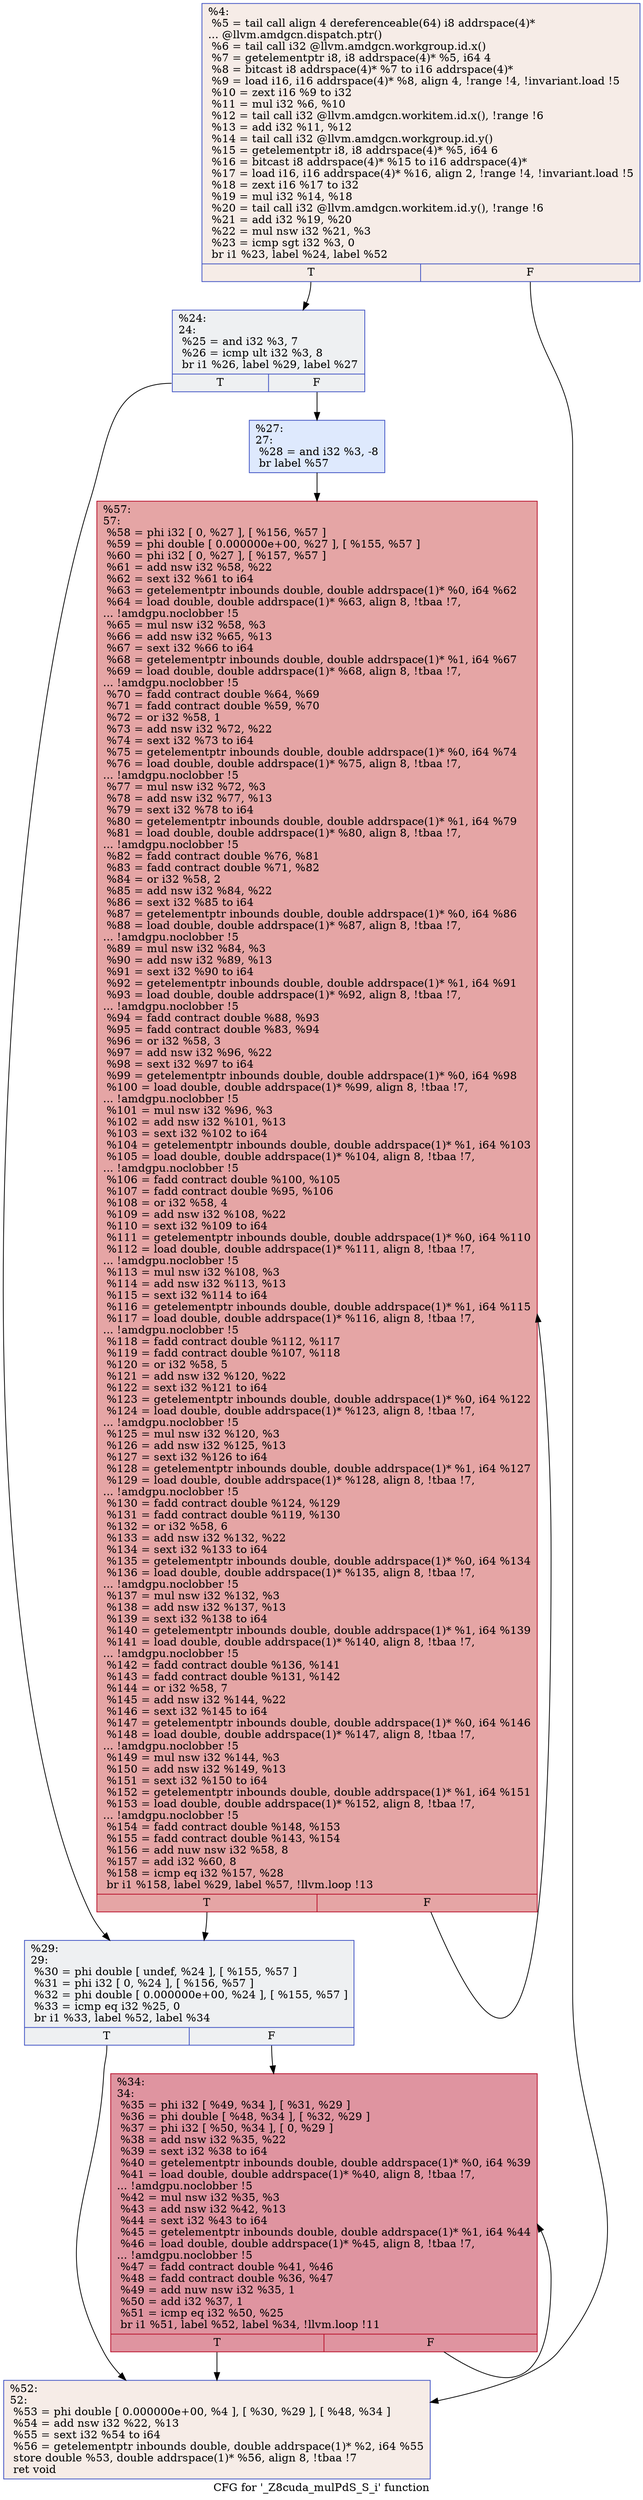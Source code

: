 digraph "CFG for '_Z8cuda_mulPdS_S_i' function" {
	label="CFG for '_Z8cuda_mulPdS_S_i' function";

	Node0x46b4b70 [shape=record,color="#3d50c3ff", style=filled, fillcolor="#ead5c970",label="{%4:\l  %5 = tail call align 4 dereferenceable(64) i8 addrspace(4)*\l... @llvm.amdgcn.dispatch.ptr()\l  %6 = tail call i32 @llvm.amdgcn.workgroup.id.x()\l  %7 = getelementptr i8, i8 addrspace(4)* %5, i64 4\l  %8 = bitcast i8 addrspace(4)* %7 to i16 addrspace(4)*\l  %9 = load i16, i16 addrspace(4)* %8, align 4, !range !4, !invariant.load !5\l  %10 = zext i16 %9 to i32\l  %11 = mul i32 %6, %10\l  %12 = tail call i32 @llvm.amdgcn.workitem.id.x(), !range !6\l  %13 = add i32 %11, %12\l  %14 = tail call i32 @llvm.amdgcn.workgroup.id.y()\l  %15 = getelementptr i8, i8 addrspace(4)* %5, i64 6\l  %16 = bitcast i8 addrspace(4)* %15 to i16 addrspace(4)*\l  %17 = load i16, i16 addrspace(4)* %16, align 2, !range !4, !invariant.load !5\l  %18 = zext i16 %17 to i32\l  %19 = mul i32 %14, %18\l  %20 = tail call i32 @llvm.amdgcn.workitem.id.y(), !range !6\l  %21 = add i32 %19, %20\l  %22 = mul nsw i32 %21, %3\l  %23 = icmp sgt i32 %3, 0\l  br i1 %23, label %24, label %52\l|{<s0>T|<s1>F}}"];
	Node0x46b4b70:s0 -> Node0x46b8560;
	Node0x46b4b70:s1 -> Node0x46b85f0;
	Node0x46b8560 [shape=record,color="#3d50c3ff", style=filled, fillcolor="#d9dce170",label="{%24:\l24:                                               \l  %25 = and i32 %3, 7\l  %26 = icmp ult i32 %3, 8\l  br i1 %26, label %29, label %27\l|{<s0>T|<s1>F}}"];
	Node0x46b8560:s0 -> Node0x46b88b0;
	Node0x46b8560:s1 -> Node0x46b8900;
	Node0x46b8900 [shape=record,color="#3d50c3ff", style=filled, fillcolor="#b5cdfa70",label="{%27:\l27:                                               \l  %28 = and i32 %3, -8\l  br label %57\l}"];
	Node0x46b8900 -> Node0x46b8b00;
	Node0x46b88b0 [shape=record,color="#3d50c3ff", style=filled, fillcolor="#d9dce170",label="{%29:\l29:                                               \l  %30 = phi double [ undef, %24 ], [ %155, %57 ]\l  %31 = phi i32 [ 0, %24 ], [ %156, %57 ]\l  %32 = phi double [ 0.000000e+00, %24 ], [ %155, %57 ]\l  %33 = icmp eq i32 %25, 0\l  br i1 %33, label %52, label %34\l|{<s0>T|<s1>F}}"];
	Node0x46b88b0:s0 -> Node0x46b85f0;
	Node0x46b88b0:s1 -> Node0x46b6d70;
	Node0x46b6d70 [shape=record,color="#b70d28ff", style=filled, fillcolor="#b70d2870",label="{%34:\l34:                                               \l  %35 = phi i32 [ %49, %34 ], [ %31, %29 ]\l  %36 = phi double [ %48, %34 ], [ %32, %29 ]\l  %37 = phi i32 [ %50, %34 ], [ 0, %29 ]\l  %38 = add nsw i32 %35, %22\l  %39 = sext i32 %38 to i64\l  %40 = getelementptr inbounds double, double addrspace(1)* %0, i64 %39\l  %41 = load double, double addrspace(1)* %40, align 8, !tbaa !7,\l... !amdgpu.noclobber !5\l  %42 = mul nsw i32 %35, %3\l  %43 = add nsw i32 %42, %13\l  %44 = sext i32 %43 to i64\l  %45 = getelementptr inbounds double, double addrspace(1)* %1, i64 %44\l  %46 = load double, double addrspace(1)* %45, align 8, !tbaa !7,\l... !amdgpu.noclobber !5\l  %47 = fadd contract double %41, %46\l  %48 = fadd contract double %36, %47\l  %49 = add nuw nsw i32 %35, 1\l  %50 = add i32 %37, 1\l  %51 = icmp eq i32 %50, %25\l  br i1 %51, label %52, label %34, !llvm.loop !11\l|{<s0>T|<s1>F}}"];
	Node0x46b6d70:s0 -> Node0x46b85f0;
	Node0x46b6d70:s1 -> Node0x46b6d70;
	Node0x46b85f0 [shape=record,color="#3d50c3ff", style=filled, fillcolor="#ead5c970",label="{%52:\l52:                                               \l  %53 = phi double [ 0.000000e+00, %4 ], [ %30, %29 ], [ %48, %34 ]\l  %54 = add nsw i32 %22, %13\l  %55 = sext i32 %54 to i64\l  %56 = getelementptr inbounds double, double addrspace(1)* %2, i64 %55\l  store double %53, double addrspace(1)* %56, align 8, !tbaa !7\l  ret void\l}"];
	Node0x46b8b00 [shape=record,color="#b70d28ff", style=filled, fillcolor="#c5333470",label="{%57:\l57:                                               \l  %58 = phi i32 [ 0, %27 ], [ %156, %57 ]\l  %59 = phi double [ 0.000000e+00, %27 ], [ %155, %57 ]\l  %60 = phi i32 [ 0, %27 ], [ %157, %57 ]\l  %61 = add nsw i32 %58, %22\l  %62 = sext i32 %61 to i64\l  %63 = getelementptr inbounds double, double addrspace(1)* %0, i64 %62\l  %64 = load double, double addrspace(1)* %63, align 8, !tbaa !7,\l... !amdgpu.noclobber !5\l  %65 = mul nsw i32 %58, %3\l  %66 = add nsw i32 %65, %13\l  %67 = sext i32 %66 to i64\l  %68 = getelementptr inbounds double, double addrspace(1)* %1, i64 %67\l  %69 = load double, double addrspace(1)* %68, align 8, !tbaa !7,\l... !amdgpu.noclobber !5\l  %70 = fadd contract double %64, %69\l  %71 = fadd contract double %59, %70\l  %72 = or i32 %58, 1\l  %73 = add nsw i32 %72, %22\l  %74 = sext i32 %73 to i64\l  %75 = getelementptr inbounds double, double addrspace(1)* %0, i64 %74\l  %76 = load double, double addrspace(1)* %75, align 8, !tbaa !7,\l... !amdgpu.noclobber !5\l  %77 = mul nsw i32 %72, %3\l  %78 = add nsw i32 %77, %13\l  %79 = sext i32 %78 to i64\l  %80 = getelementptr inbounds double, double addrspace(1)* %1, i64 %79\l  %81 = load double, double addrspace(1)* %80, align 8, !tbaa !7,\l... !amdgpu.noclobber !5\l  %82 = fadd contract double %76, %81\l  %83 = fadd contract double %71, %82\l  %84 = or i32 %58, 2\l  %85 = add nsw i32 %84, %22\l  %86 = sext i32 %85 to i64\l  %87 = getelementptr inbounds double, double addrspace(1)* %0, i64 %86\l  %88 = load double, double addrspace(1)* %87, align 8, !tbaa !7,\l... !amdgpu.noclobber !5\l  %89 = mul nsw i32 %84, %3\l  %90 = add nsw i32 %89, %13\l  %91 = sext i32 %90 to i64\l  %92 = getelementptr inbounds double, double addrspace(1)* %1, i64 %91\l  %93 = load double, double addrspace(1)* %92, align 8, !tbaa !7,\l... !amdgpu.noclobber !5\l  %94 = fadd contract double %88, %93\l  %95 = fadd contract double %83, %94\l  %96 = or i32 %58, 3\l  %97 = add nsw i32 %96, %22\l  %98 = sext i32 %97 to i64\l  %99 = getelementptr inbounds double, double addrspace(1)* %0, i64 %98\l  %100 = load double, double addrspace(1)* %99, align 8, !tbaa !7,\l... !amdgpu.noclobber !5\l  %101 = mul nsw i32 %96, %3\l  %102 = add nsw i32 %101, %13\l  %103 = sext i32 %102 to i64\l  %104 = getelementptr inbounds double, double addrspace(1)* %1, i64 %103\l  %105 = load double, double addrspace(1)* %104, align 8, !tbaa !7,\l... !amdgpu.noclobber !5\l  %106 = fadd contract double %100, %105\l  %107 = fadd contract double %95, %106\l  %108 = or i32 %58, 4\l  %109 = add nsw i32 %108, %22\l  %110 = sext i32 %109 to i64\l  %111 = getelementptr inbounds double, double addrspace(1)* %0, i64 %110\l  %112 = load double, double addrspace(1)* %111, align 8, !tbaa !7,\l... !amdgpu.noclobber !5\l  %113 = mul nsw i32 %108, %3\l  %114 = add nsw i32 %113, %13\l  %115 = sext i32 %114 to i64\l  %116 = getelementptr inbounds double, double addrspace(1)* %1, i64 %115\l  %117 = load double, double addrspace(1)* %116, align 8, !tbaa !7,\l... !amdgpu.noclobber !5\l  %118 = fadd contract double %112, %117\l  %119 = fadd contract double %107, %118\l  %120 = or i32 %58, 5\l  %121 = add nsw i32 %120, %22\l  %122 = sext i32 %121 to i64\l  %123 = getelementptr inbounds double, double addrspace(1)* %0, i64 %122\l  %124 = load double, double addrspace(1)* %123, align 8, !tbaa !7,\l... !amdgpu.noclobber !5\l  %125 = mul nsw i32 %120, %3\l  %126 = add nsw i32 %125, %13\l  %127 = sext i32 %126 to i64\l  %128 = getelementptr inbounds double, double addrspace(1)* %1, i64 %127\l  %129 = load double, double addrspace(1)* %128, align 8, !tbaa !7,\l... !amdgpu.noclobber !5\l  %130 = fadd contract double %124, %129\l  %131 = fadd contract double %119, %130\l  %132 = or i32 %58, 6\l  %133 = add nsw i32 %132, %22\l  %134 = sext i32 %133 to i64\l  %135 = getelementptr inbounds double, double addrspace(1)* %0, i64 %134\l  %136 = load double, double addrspace(1)* %135, align 8, !tbaa !7,\l... !amdgpu.noclobber !5\l  %137 = mul nsw i32 %132, %3\l  %138 = add nsw i32 %137, %13\l  %139 = sext i32 %138 to i64\l  %140 = getelementptr inbounds double, double addrspace(1)* %1, i64 %139\l  %141 = load double, double addrspace(1)* %140, align 8, !tbaa !7,\l... !amdgpu.noclobber !5\l  %142 = fadd contract double %136, %141\l  %143 = fadd contract double %131, %142\l  %144 = or i32 %58, 7\l  %145 = add nsw i32 %144, %22\l  %146 = sext i32 %145 to i64\l  %147 = getelementptr inbounds double, double addrspace(1)* %0, i64 %146\l  %148 = load double, double addrspace(1)* %147, align 8, !tbaa !7,\l... !amdgpu.noclobber !5\l  %149 = mul nsw i32 %144, %3\l  %150 = add nsw i32 %149, %13\l  %151 = sext i32 %150 to i64\l  %152 = getelementptr inbounds double, double addrspace(1)* %1, i64 %151\l  %153 = load double, double addrspace(1)* %152, align 8, !tbaa !7,\l... !amdgpu.noclobber !5\l  %154 = fadd contract double %148, %153\l  %155 = fadd contract double %143, %154\l  %156 = add nuw nsw i32 %58, 8\l  %157 = add i32 %60, 8\l  %158 = icmp eq i32 %157, %28\l  br i1 %158, label %29, label %57, !llvm.loop !13\l|{<s0>T|<s1>F}}"];
	Node0x46b8b00:s0 -> Node0x46b88b0;
	Node0x46b8b00:s1 -> Node0x46b8b00;
}
